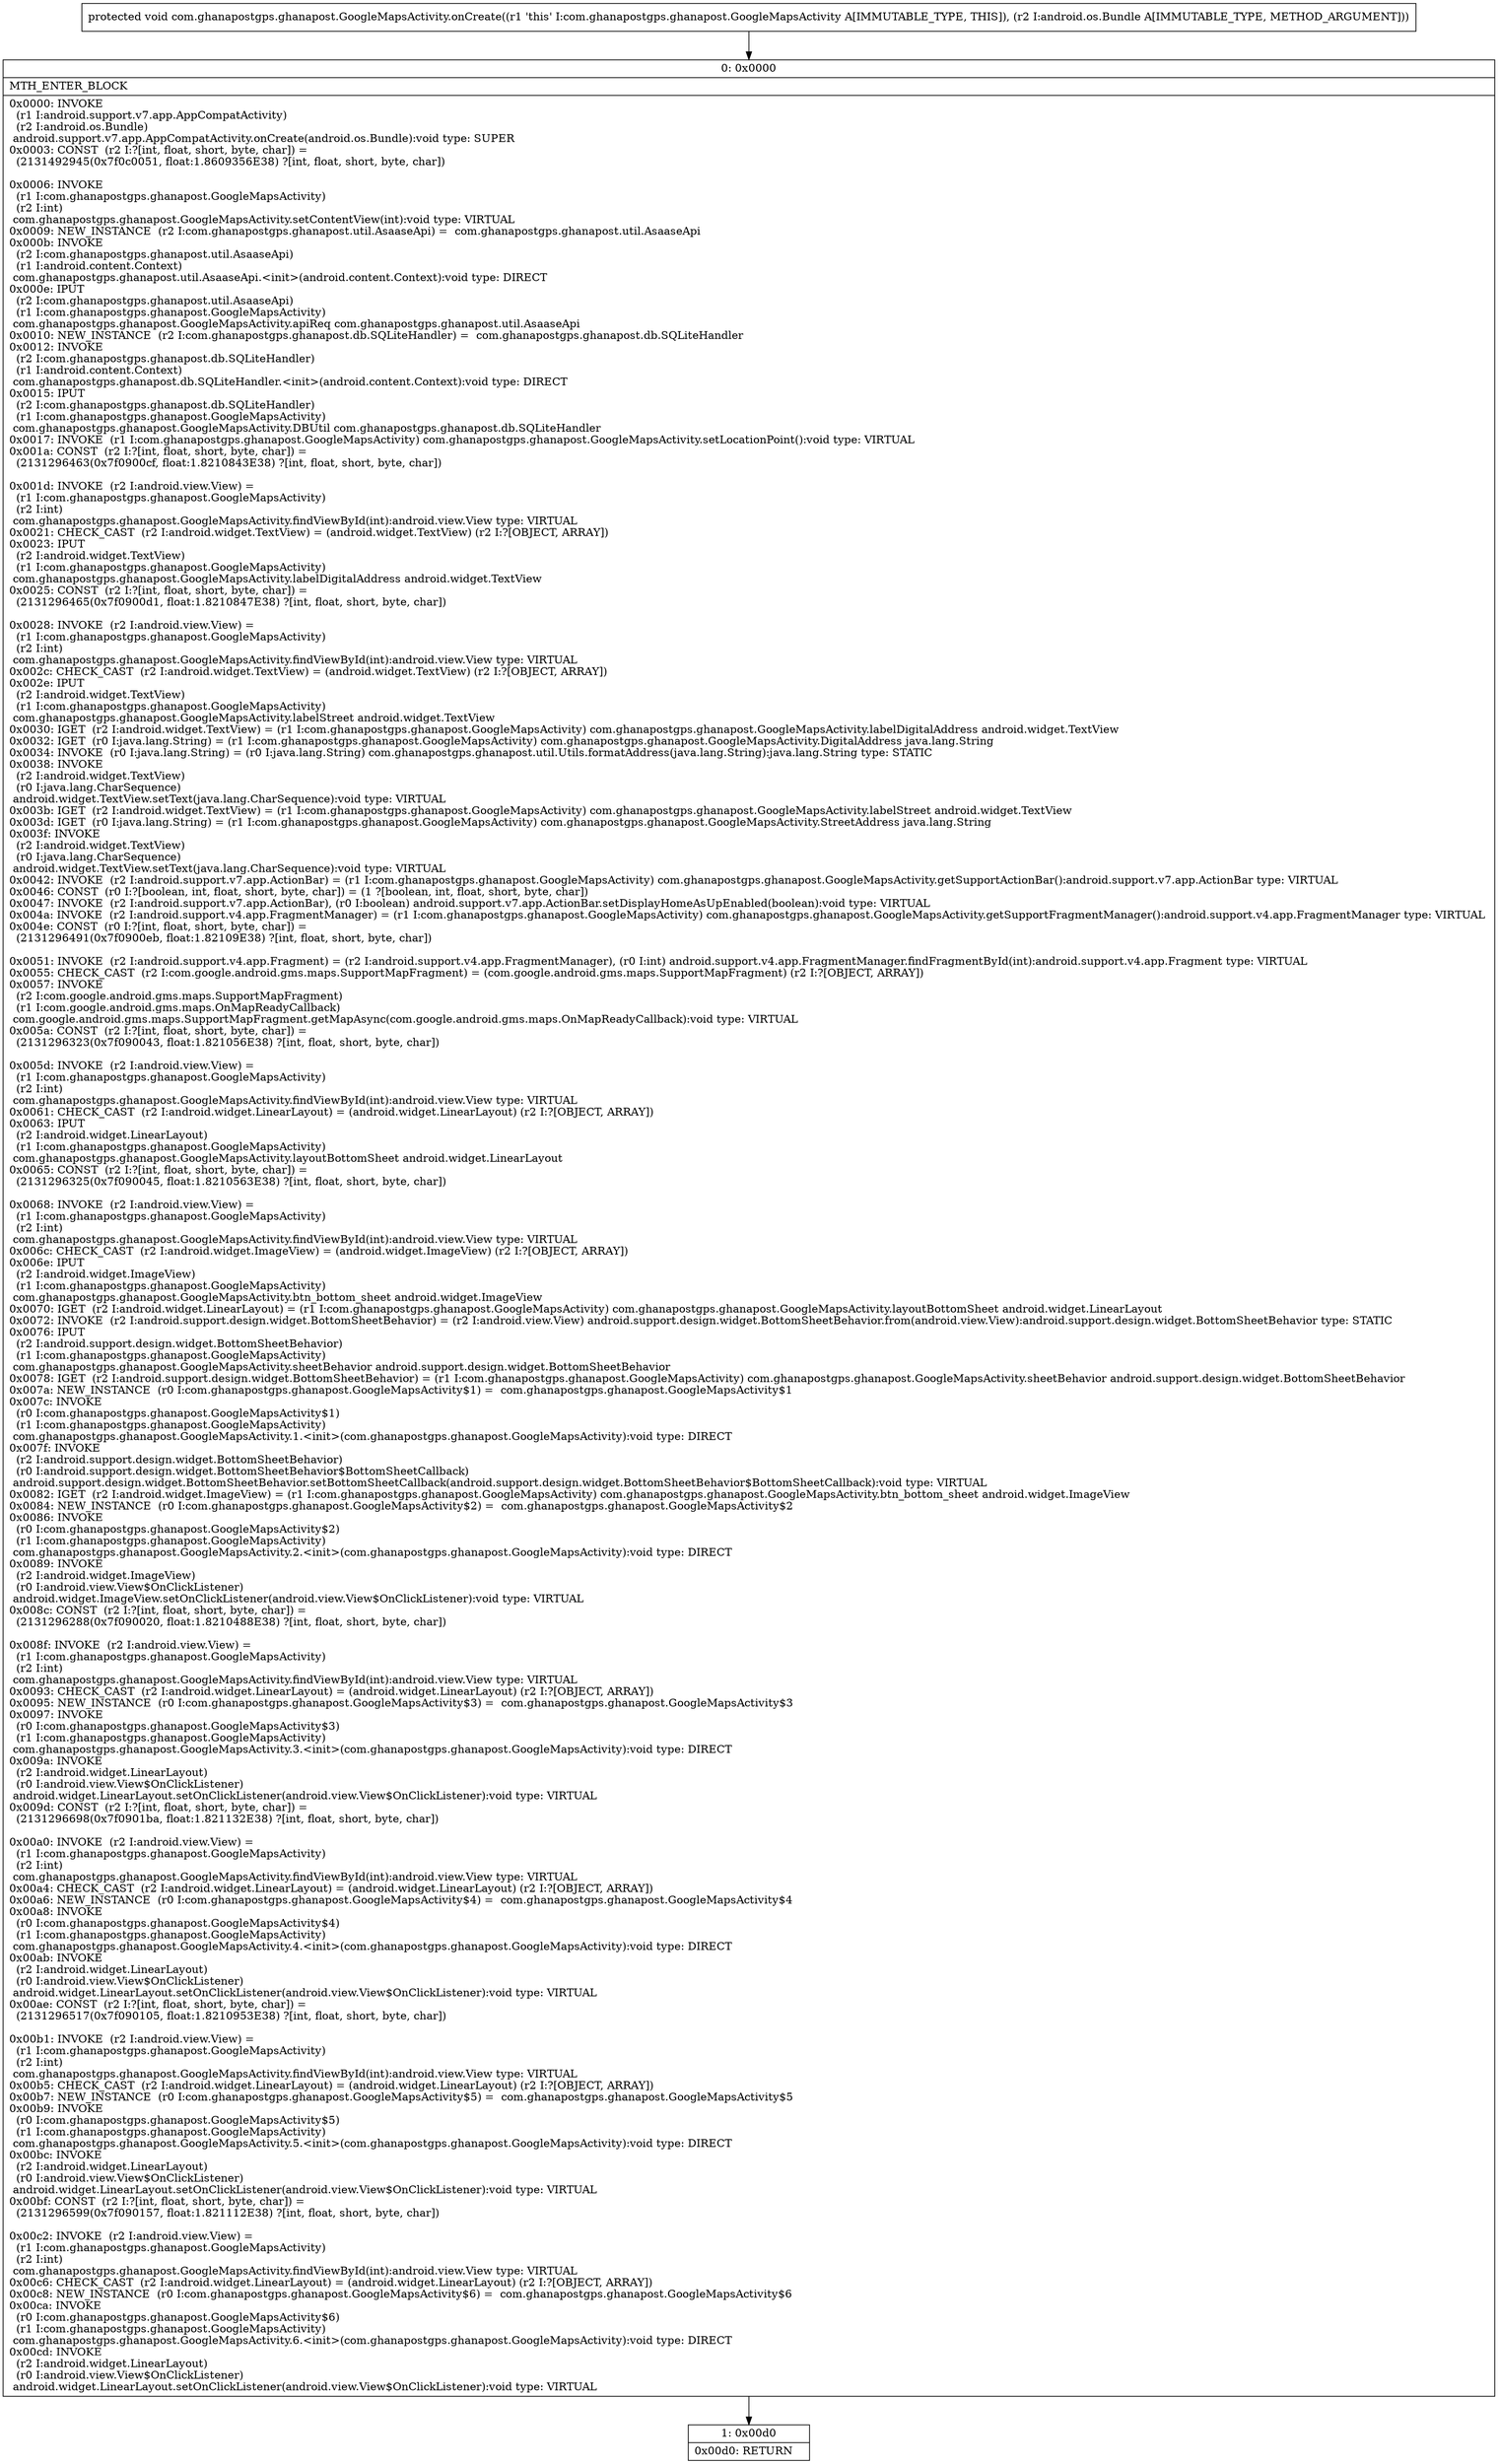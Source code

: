 digraph "CFG forcom.ghanapostgps.ghanapost.GoogleMapsActivity.onCreate(Landroid\/os\/Bundle;)V" {
Node_0 [shape=record,label="{0\:\ 0x0000|MTH_ENTER_BLOCK\l|0x0000: INVOKE  \l  (r1 I:android.support.v7.app.AppCompatActivity)\l  (r2 I:android.os.Bundle)\l android.support.v7.app.AppCompatActivity.onCreate(android.os.Bundle):void type: SUPER \l0x0003: CONST  (r2 I:?[int, float, short, byte, char]) = \l  (2131492945(0x7f0c0051, float:1.8609356E38) ?[int, float, short, byte, char])\l \l0x0006: INVOKE  \l  (r1 I:com.ghanapostgps.ghanapost.GoogleMapsActivity)\l  (r2 I:int)\l com.ghanapostgps.ghanapost.GoogleMapsActivity.setContentView(int):void type: VIRTUAL \l0x0009: NEW_INSTANCE  (r2 I:com.ghanapostgps.ghanapost.util.AsaaseApi) =  com.ghanapostgps.ghanapost.util.AsaaseApi \l0x000b: INVOKE  \l  (r2 I:com.ghanapostgps.ghanapost.util.AsaaseApi)\l  (r1 I:android.content.Context)\l com.ghanapostgps.ghanapost.util.AsaaseApi.\<init\>(android.content.Context):void type: DIRECT \l0x000e: IPUT  \l  (r2 I:com.ghanapostgps.ghanapost.util.AsaaseApi)\l  (r1 I:com.ghanapostgps.ghanapost.GoogleMapsActivity)\l com.ghanapostgps.ghanapost.GoogleMapsActivity.apiReq com.ghanapostgps.ghanapost.util.AsaaseApi \l0x0010: NEW_INSTANCE  (r2 I:com.ghanapostgps.ghanapost.db.SQLiteHandler) =  com.ghanapostgps.ghanapost.db.SQLiteHandler \l0x0012: INVOKE  \l  (r2 I:com.ghanapostgps.ghanapost.db.SQLiteHandler)\l  (r1 I:android.content.Context)\l com.ghanapostgps.ghanapost.db.SQLiteHandler.\<init\>(android.content.Context):void type: DIRECT \l0x0015: IPUT  \l  (r2 I:com.ghanapostgps.ghanapost.db.SQLiteHandler)\l  (r1 I:com.ghanapostgps.ghanapost.GoogleMapsActivity)\l com.ghanapostgps.ghanapost.GoogleMapsActivity.DBUtil com.ghanapostgps.ghanapost.db.SQLiteHandler \l0x0017: INVOKE  (r1 I:com.ghanapostgps.ghanapost.GoogleMapsActivity) com.ghanapostgps.ghanapost.GoogleMapsActivity.setLocationPoint():void type: VIRTUAL \l0x001a: CONST  (r2 I:?[int, float, short, byte, char]) = \l  (2131296463(0x7f0900cf, float:1.8210843E38) ?[int, float, short, byte, char])\l \l0x001d: INVOKE  (r2 I:android.view.View) = \l  (r1 I:com.ghanapostgps.ghanapost.GoogleMapsActivity)\l  (r2 I:int)\l com.ghanapostgps.ghanapost.GoogleMapsActivity.findViewById(int):android.view.View type: VIRTUAL \l0x0021: CHECK_CAST  (r2 I:android.widget.TextView) = (android.widget.TextView) (r2 I:?[OBJECT, ARRAY]) \l0x0023: IPUT  \l  (r2 I:android.widget.TextView)\l  (r1 I:com.ghanapostgps.ghanapost.GoogleMapsActivity)\l com.ghanapostgps.ghanapost.GoogleMapsActivity.labelDigitalAddress android.widget.TextView \l0x0025: CONST  (r2 I:?[int, float, short, byte, char]) = \l  (2131296465(0x7f0900d1, float:1.8210847E38) ?[int, float, short, byte, char])\l \l0x0028: INVOKE  (r2 I:android.view.View) = \l  (r1 I:com.ghanapostgps.ghanapost.GoogleMapsActivity)\l  (r2 I:int)\l com.ghanapostgps.ghanapost.GoogleMapsActivity.findViewById(int):android.view.View type: VIRTUAL \l0x002c: CHECK_CAST  (r2 I:android.widget.TextView) = (android.widget.TextView) (r2 I:?[OBJECT, ARRAY]) \l0x002e: IPUT  \l  (r2 I:android.widget.TextView)\l  (r1 I:com.ghanapostgps.ghanapost.GoogleMapsActivity)\l com.ghanapostgps.ghanapost.GoogleMapsActivity.labelStreet android.widget.TextView \l0x0030: IGET  (r2 I:android.widget.TextView) = (r1 I:com.ghanapostgps.ghanapost.GoogleMapsActivity) com.ghanapostgps.ghanapost.GoogleMapsActivity.labelDigitalAddress android.widget.TextView \l0x0032: IGET  (r0 I:java.lang.String) = (r1 I:com.ghanapostgps.ghanapost.GoogleMapsActivity) com.ghanapostgps.ghanapost.GoogleMapsActivity.DigitalAddress java.lang.String \l0x0034: INVOKE  (r0 I:java.lang.String) = (r0 I:java.lang.String) com.ghanapostgps.ghanapost.util.Utils.formatAddress(java.lang.String):java.lang.String type: STATIC \l0x0038: INVOKE  \l  (r2 I:android.widget.TextView)\l  (r0 I:java.lang.CharSequence)\l android.widget.TextView.setText(java.lang.CharSequence):void type: VIRTUAL \l0x003b: IGET  (r2 I:android.widget.TextView) = (r1 I:com.ghanapostgps.ghanapost.GoogleMapsActivity) com.ghanapostgps.ghanapost.GoogleMapsActivity.labelStreet android.widget.TextView \l0x003d: IGET  (r0 I:java.lang.String) = (r1 I:com.ghanapostgps.ghanapost.GoogleMapsActivity) com.ghanapostgps.ghanapost.GoogleMapsActivity.StreetAddress java.lang.String \l0x003f: INVOKE  \l  (r2 I:android.widget.TextView)\l  (r0 I:java.lang.CharSequence)\l android.widget.TextView.setText(java.lang.CharSequence):void type: VIRTUAL \l0x0042: INVOKE  (r2 I:android.support.v7.app.ActionBar) = (r1 I:com.ghanapostgps.ghanapost.GoogleMapsActivity) com.ghanapostgps.ghanapost.GoogleMapsActivity.getSupportActionBar():android.support.v7.app.ActionBar type: VIRTUAL \l0x0046: CONST  (r0 I:?[boolean, int, float, short, byte, char]) = (1 ?[boolean, int, float, short, byte, char]) \l0x0047: INVOKE  (r2 I:android.support.v7.app.ActionBar), (r0 I:boolean) android.support.v7.app.ActionBar.setDisplayHomeAsUpEnabled(boolean):void type: VIRTUAL \l0x004a: INVOKE  (r2 I:android.support.v4.app.FragmentManager) = (r1 I:com.ghanapostgps.ghanapost.GoogleMapsActivity) com.ghanapostgps.ghanapost.GoogleMapsActivity.getSupportFragmentManager():android.support.v4.app.FragmentManager type: VIRTUAL \l0x004e: CONST  (r0 I:?[int, float, short, byte, char]) = \l  (2131296491(0x7f0900eb, float:1.82109E38) ?[int, float, short, byte, char])\l \l0x0051: INVOKE  (r2 I:android.support.v4.app.Fragment) = (r2 I:android.support.v4.app.FragmentManager), (r0 I:int) android.support.v4.app.FragmentManager.findFragmentById(int):android.support.v4.app.Fragment type: VIRTUAL \l0x0055: CHECK_CAST  (r2 I:com.google.android.gms.maps.SupportMapFragment) = (com.google.android.gms.maps.SupportMapFragment) (r2 I:?[OBJECT, ARRAY]) \l0x0057: INVOKE  \l  (r2 I:com.google.android.gms.maps.SupportMapFragment)\l  (r1 I:com.google.android.gms.maps.OnMapReadyCallback)\l com.google.android.gms.maps.SupportMapFragment.getMapAsync(com.google.android.gms.maps.OnMapReadyCallback):void type: VIRTUAL \l0x005a: CONST  (r2 I:?[int, float, short, byte, char]) = \l  (2131296323(0x7f090043, float:1.821056E38) ?[int, float, short, byte, char])\l \l0x005d: INVOKE  (r2 I:android.view.View) = \l  (r1 I:com.ghanapostgps.ghanapost.GoogleMapsActivity)\l  (r2 I:int)\l com.ghanapostgps.ghanapost.GoogleMapsActivity.findViewById(int):android.view.View type: VIRTUAL \l0x0061: CHECK_CAST  (r2 I:android.widget.LinearLayout) = (android.widget.LinearLayout) (r2 I:?[OBJECT, ARRAY]) \l0x0063: IPUT  \l  (r2 I:android.widget.LinearLayout)\l  (r1 I:com.ghanapostgps.ghanapost.GoogleMapsActivity)\l com.ghanapostgps.ghanapost.GoogleMapsActivity.layoutBottomSheet android.widget.LinearLayout \l0x0065: CONST  (r2 I:?[int, float, short, byte, char]) = \l  (2131296325(0x7f090045, float:1.8210563E38) ?[int, float, short, byte, char])\l \l0x0068: INVOKE  (r2 I:android.view.View) = \l  (r1 I:com.ghanapostgps.ghanapost.GoogleMapsActivity)\l  (r2 I:int)\l com.ghanapostgps.ghanapost.GoogleMapsActivity.findViewById(int):android.view.View type: VIRTUAL \l0x006c: CHECK_CAST  (r2 I:android.widget.ImageView) = (android.widget.ImageView) (r2 I:?[OBJECT, ARRAY]) \l0x006e: IPUT  \l  (r2 I:android.widget.ImageView)\l  (r1 I:com.ghanapostgps.ghanapost.GoogleMapsActivity)\l com.ghanapostgps.ghanapost.GoogleMapsActivity.btn_bottom_sheet android.widget.ImageView \l0x0070: IGET  (r2 I:android.widget.LinearLayout) = (r1 I:com.ghanapostgps.ghanapost.GoogleMapsActivity) com.ghanapostgps.ghanapost.GoogleMapsActivity.layoutBottomSheet android.widget.LinearLayout \l0x0072: INVOKE  (r2 I:android.support.design.widget.BottomSheetBehavior) = (r2 I:android.view.View) android.support.design.widget.BottomSheetBehavior.from(android.view.View):android.support.design.widget.BottomSheetBehavior type: STATIC \l0x0076: IPUT  \l  (r2 I:android.support.design.widget.BottomSheetBehavior)\l  (r1 I:com.ghanapostgps.ghanapost.GoogleMapsActivity)\l com.ghanapostgps.ghanapost.GoogleMapsActivity.sheetBehavior android.support.design.widget.BottomSheetBehavior \l0x0078: IGET  (r2 I:android.support.design.widget.BottomSheetBehavior) = (r1 I:com.ghanapostgps.ghanapost.GoogleMapsActivity) com.ghanapostgps.ghanapost.GoogleMapsActivity.sheetBehavior android.support.design.widget.BottomSheetBehavior \l0x007a: NEW_INSTANCE  (r0 I:com.ghanapostgps.ghanapost.GoogleMapsActivity$1) =  com.ghanapostgps.ghanapost.GoogleMapsActivity$1 \l0x007c: INVOKE  \l  (r0 I:com.ghanapostgps.ghanapost.GoogleMapsActivity$1)\l  (r1 I:com.ghanapostgps.ghanapost.GoogleMapsActivity)\l com.ghanapostgps.ghanapost.GoogleMapsActivity.1.\<init\>(com.ghanapostgps.ghanapost.GoogleMapsActivity):void type: DIRECT \l0x007f: INVOKE  \l  (r2 I:android.support.design.widget.BottomSheetBehavior)\l  (r0 I:android.support.design.widget.BottomSheetBehavior$BottomSheetCallback)\l android.support.design.widget.BottomSheetBehavior.setBottomSheetCallback(android.support.design.widget.BottomSheetBehavior$BottomSheetCallback):void type: VIRTUAL \l0x0082: IGET  (r2 I:android.widget.ImageView) = (r1 I:com.ghanapostgps.ghanapost.GoogleMapsActivity) com.ghanapostgps.ghanapost.GoogleMapsActivity.btn_bottom_sheet android.widget.ImageView \l0x0084: NEW_INSTANCE  (r0 I:com.ghanapostgps.ghanapost.GoogleMapsActivity$2) =  com.ghanapostgps.ghanapost.GoogleMapsActivity$2 \l0x0086: INVOKE  \l  (r0 I:com.ghanapostgps.ghanapost.GoogleMapsActivity$2)\l  (r1 I:com.ghanapostgps.ghanapost.GoogleMapsActivity)\l com.ghanapostgps.ghanapost.GoogleMapsActivity.2.\<init\>(com.ghanapostgps.ghanapost.GoogleMapsActivity):void type: DIRECT \l0x0089: INVOKE  \l  (r2 I:android.widget.ImageView)\l  (r0 I:android.view.View$OnClickListener)\l android.widget.ImageView.setOnClickListener(android.view.View$OnClickListener):void type: VIRTUAL \l0x008c: CONST  (r2 I:?[int, float, short, byte, char]) = \l  (2131296288(0x7f090020, float:1.8210488E38) ?[int, float, short, byte, char])\l \l0x008f: INVOKE  (r2 I:android.view.View) = \l  (r1 I:com.ghanapostgps.ghanapost.GoogleMapsActivity)\l  (r2 I:int)\l com.ghanapostgps.ghanapost.GoogleMapsActivity.findViewById(int):android.view.View type: VIRTUAL \l0x0093: CHECK_CAST  (r2 I:android.widget.LinearLayout) = (android.widget.LinearLayout) (r2 I:?[OBJECT, ARRAY]) \l0x0095: NEW_INSTANCE  (r0 I:com.ghanapostgps.ghanapost.GoogleMapsActivity$3) =  com.ghanapostgps.ghanapost.GoogleMapsActivity$3 \l0x0097: INVOKE  \l  (r0 I:com.ghanapostgps.ghanapost.GoogleMapsActivity$3)\l  (r1 I:com.ghanapostgps.ghanapost.GoogleMapsActivity)\l com.ghanapostgps.ghanapost.GoogleMapsActivity.3.\<init\>(com.ghanapostgps.ghanapost.GoogleMapsActivity):void type: DIRECT \l0x009a: INVOKE  \l  (r2 I:android.widget.LinearLayout)\l  (r0 I:android.view.View$OnClickListener)\l android.widget.LinearLayout.setOnClickListener(android.view.View$OnClickListener):void type: VIRTUAL \l0x009d: CONST  (r2 I:?[int, float, short, byte, char]) = \l  (2131296698(0x7f0901ba, float:1.821132E38) ?[int, float, short, byte, char])\l \l0x00a0: INVOKE  (r2 I:android.view.View) = \l  (r1 I:com.ghanapostgps.ghanapost.GoogleMapsActivity)\l  (r2 I:int)\l com.ghanapostgps.ghanapost.GoogleMapsActivity.findViewById(int):android.view.View type: VIRTUAL \l0x00a4: CHECK_CAST  (r2 I:android.widget.LinearLayout) = (android.widget.LinearLayout) (r2 I:?[OBJECT, ARRAY]) \l0x00a6: NEW_INSTANCE  (r0 I:com.ghanapostgps.ghanapost.GoogleMapsActivity$4) =  com.ghanapostgps.ghanapost.GoogleMapsActivity$4 \l0x00a8: INVOKE  \l  (r0 I:com.ghanapostgps.ghanapost.GoogleMapsActivity$4)\l  (r1 I:com.ghanapostgps.ghanapost.GoogleMapsActivity)\l com.ghanapostgps.ghanapost.GoogleMapsActivity.4.\<init\>(com.ghanapostgps.ghanapost.GoogleMapsActivity):void type: DIRECT \l0x00ab: INVOKE  \l  (r2 I:android.widget.LinearLayout)\l  (r0 I:android.view.View$OnClickListener)\l android.widget.LinearLayout.setOnClickListener(android.view.View$OnClickListener):void type: VIRTUAL \l0x00ae: CONST  (r2 I:?[int, float, short, byte, char]) = \l  (2131296517(0x7f090105, float:1.8210953E38) ?[int, float, short, byte, char])\l \l0x00b1: INVOKE  (r2 I:android.view.View) = \l  (r1 I:com.ghanapostgps.ghanapost.GoogleMapsActivity)\l  (r2 I:int)\l com.ghanapostgps.ghanapost.GoogleMapsActivity.findViewById(int):android.view.View type: VIRTUAL \l0x00b5: CHECK_CAST  (r2 I:android.widget.LinearLayout) = (android.widget.LinearLayout) (r2 I:?[OBJECT, ARRAY]) \l0x00b7: NEW_INSTANCE  (r0 I:com.ghanapostgps.ghanapost.GoogleMapsActivity$5) =  com.ghanapostgps.ghanapost.GoogleMapsActivity$5 \l0x00b9: INVOKE  \l  (r0 I:com.ghanapostgps.ghanapost.GoogleMapsActivity$5)\l  (r1 I:com.ghanapostgps.ghanapost.GoogleMapsActivity)\l com.ghanapostgps.ghanapost.GoogleMapsActivity.5.\<init\>(com.ghanapostgps.ghanapost.GoogleMapsActivity):void type: DIRECT \l0x00bc: INVOKE  \l  (r2 I:android.widget.LinearLayout)\l  (r0 I:android.view.View$OnClickListener)\l android.widget.LinearLayout.setOnClickListener(android.view.View$OnClickListener):void type: VIRTUAL \l0x00bf: CONST  (r2 I:?[int, float, short, byte, char]) = \l  (2131296599(0x7f090157, float:1.821112E38) ?[int, float, short, byte, char])\l \l0x00c2: INVOKE  (r2 I:android.view.View) = \l  (r1 I:com.ghanapostgps.ghanapost.GoogleMapsActivity)\l  (r2 I:int)\l com.ghanapostgps.ghanapost.GoogleMapsActivity.findViewById(int):android.view.View type: VIRTUAL \l0x00c6: CHECK_CAST  (r2 I:android.widget.LinearLayout) = (android.widget.LinearLayout) (r2 I:?[OBJECT, ARRAY]) \l0x00c8: NEW_INSTANCE  (r0 I:com.ghanapostgps.ghanapost.GoogleMapsActivity$6) =  com.ghanapostgps.ghanapost.GoogleMapsActivity$6 \l0x00ca: INVOKE  \l  (r0 I:com.ghanapostgps.ghanapost.GoogleMapsActivity$6)\l  (r1 I:com.ghanapostgps.ghanapost.GoogleMapsActivity)\l com.ghanapostgps.ghanapost.GoogleMapsActivity.6.\<init\>(com.ghanapostgps.ghanapost.GoogleMapsActivity):void type: DIRECT \l0x00cd: INVOKE  \l  (r2 I:android.widget.LinearLayout)\l  (r0 I:android.view.View$OnClickListener)\l android.widget.LinearLayout.setOnClickListener(android.view.View$OnClickListener):void type: VIRTUAL \l}"];
Node_1 [shape=record,label="{1\:\ 0x00d0|0x00d0: RETURN   \l}"];
MethodNode[shape=record,label="{protected void com.ghanapostgps.ghanapost.GoogleMapsActivity.onCreate((r1 'this' I:com.ghanapostgps.ghanapost.GoogleMapsActivity A[IMMUTABLE_TYPE, THIS]), (r2 I:android.os.Bundle A[IMMUTABLE_TYPE, METHOD_ARGUMENT])) }"];
MethodNode -> Node_0;
Node_0 -> Node_1;
}

